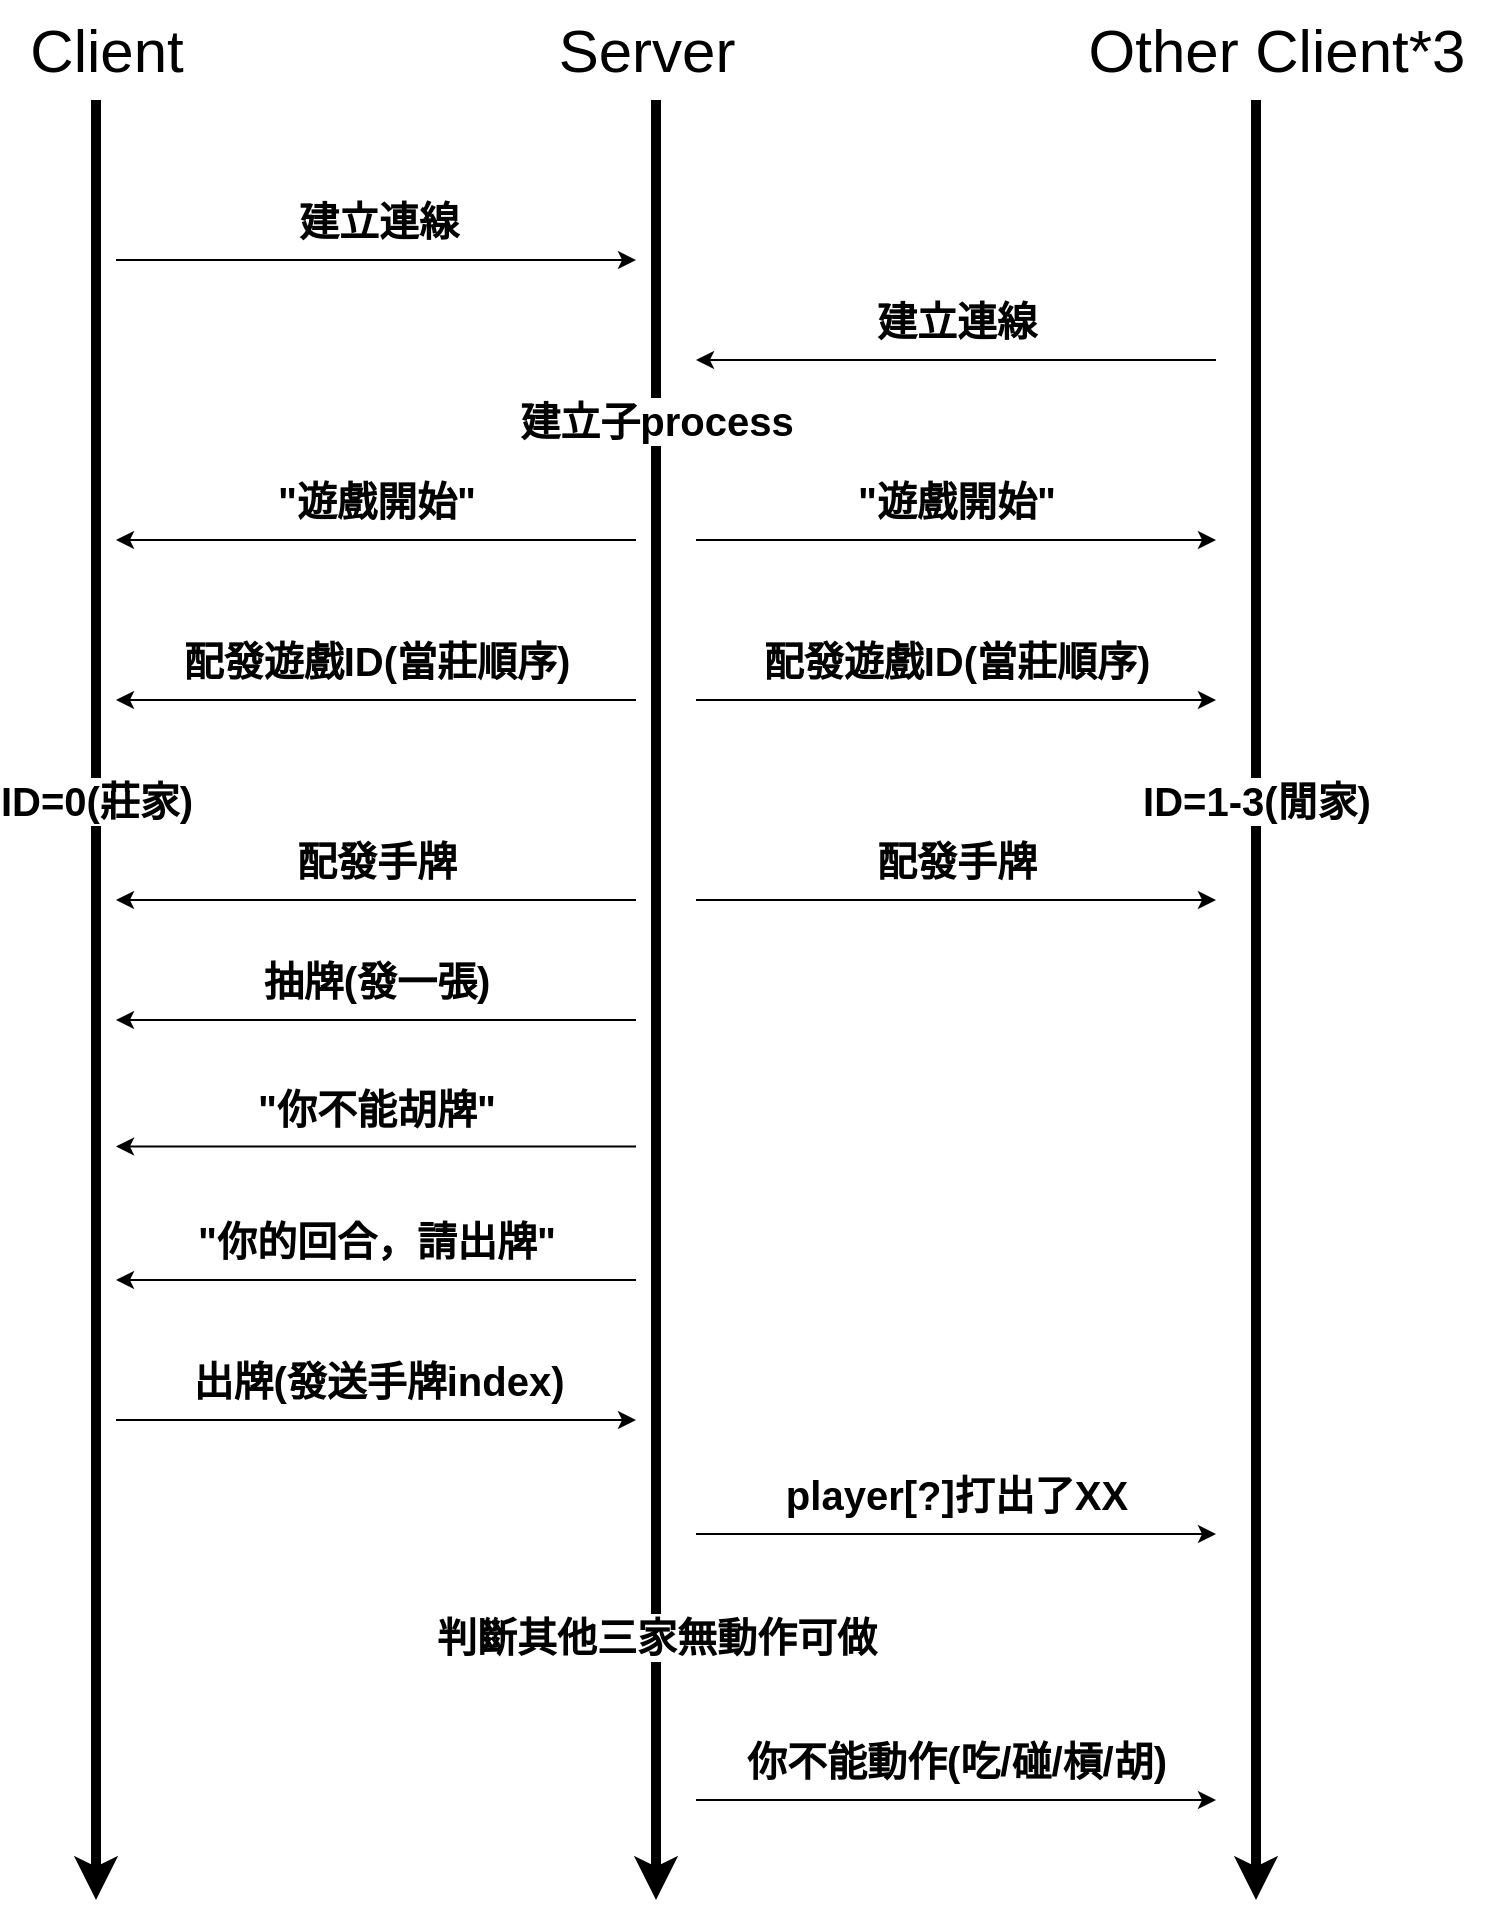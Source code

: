 <mxfile version="25.0.3" pages="5">
  <diagram name="開局&amp;普通情況(無reaction)" id="YbPd2L0CajRk2TzzRoyI">
    <mxGraphModel dx="1050" dy="572" grid="0" gridSize="10" guides="1" tooltips="1" connect="1" arrows="1" fold="1" page="0" pageScale="1" pageWidth="827" pageHeight="1169" math="0" shadow="0">
      <root>
        <mxCell id="0" />
        <mxCell id="1" parent="0" />
        <mxCell id="8YdcWBscpy5aoYp5HiGo-1" value="" style="endArrow=classic;html=1;rounded=0;strokeWidth=5;" edge="1" parent="1">
          <mxGeometry width="50" height="50" relative="1" as="geometry">
            <mxPoint x="400" y="60" as="sourcePoint" />
            <mxPoint x="400" y="960" as="targetPoint" />
          </mxGeometry>
        </mxCell>
        <mxCell id="8YdcWBscpy5aoYp5HiGo-2" value="Server" style="text;html=1;align=center;verticalAlign=middle;resizable=0;points=[];autosize=1;strokeColor=none;fillColor=none;fontSize=30;" vertex="1" parent="1">
          <mxGeometry x="340" y="10" width="110" height="50" as="geometry" />
        </mxCell>
        <mxCell id="8YdcWBscpy5aoYp5HiGo-3" value="" style="endArrow=classic;html=1;rounded=0;strokeWidth=5;" edge="1" parent="1">
          <mxGeometry width="50" height="50" relative="1" as="geometry">
            <mxPoint x="700" y="60" as="sourcePoint" />
            <mxPoint x="700" y="960" as="targetPoint" />
          </mxGeometry>
        </mxCell>
        <mxCell id="8YdcWBscpy5aoYp5HiGo-4" value="" style="endArrow=classic;html=1;rounded=0;strokeWidth=5;" edge="1" parent="1">
          <mxGeometry width="50" height="50" relative="1" as="geometry">
            <mxPoint x="120" y="60" as="sourcePoint" />
            <mxPoint x="120" y="960" as="targetPoint" />
          </mxGeometry>
        </mxCell>
        <mxCell id="8YdcWBscpy5aoYp5HiGo-5" value="Client" style="text;html=1;align=center;verticalAlign=middle;resizable=0;points=[];autosize=1;strokeColor=none;fillColor=none;fontSize=30;" vertex="1" parent="1">
          <mxGeometry x="75" y="10" width="100" height="50" as="geometry" />
        </mxCell>
        <mxCell id="8YdcWBscpy5aoYp5HiGo-6" value="Other Client*3" style="text;html=1;align=center;verticalAlign=middle;resizable=0;points=[];autosize=1;strokeColor=none;fillColor=none;fontSize=30;" vertex="1" parent="1">
          <mxGeometry x="605" y="10" width="210" height="50" as="geometry" />
        </mxCell>
        <mxCell id="8YdcWBscpy5aoYp5HiGo-9" value="" style="endArrow=classic;html=1;rounded=0;" edge="1" parent="1">
          <mxGeometry width="50" height="50" relative="1" as="geometry">
            <mxPoint x="130" y="140" as="sourcePoint" />
            <mxPoint x="390" y="140" as="targetPoint" />
          </mxGeometry>
        </mxCell>
        <mxCell id="8YdcWBscpy5aoYp5HiGo-10" value="建立連線" style="edgeLabel;html=1;align=center;verticalAlign=middle;resizable=0;points=[];fontSize=20;fontStyle=1" vertex="1" connectable="0" parent="8YdcWBscpy5aoYp5HiGo-9">
          <mxGeometry x="0.35" y="4" relative="1" as="geometry">
            <mxPoint x="-45" y="-16" as="offset" />
          </mxGeometry>
        </mxCell>
        <mxCell id="8YdcWBscpy5aoYp5HiGo-11" value="" style="endArrow=classic;html=1;rounded=0;" edge="1" parent="1">
          <mxGeometry width="50" height="50" relative="1" as="geometry">
            <mxPoint x="680" y="190" as="sourcePoint" />
            <mxPoint x="420" y="190" as="targetPoint" />
          </mxGeometry>
        </mxCell>
        <mxCell id="8YdcWBscpy5aoYp5HiGo-12" value="建立連線" style="edgeLabel;html=1;align=center;verticalAlign=middle;resizable=0;points=[];fontSize=20;fontStyle=1" vertex="1" connectable="0" parent="1">
          <mxGeometry x="550" y="170.0" as="geometry" />
        </mxCell>
        <mxCell id="8YdcWBscpy5aoYp5HiGo-13" value="" style="endArrow=classic;html=1;rounded=0;" edge="1" parent="1">
          <mxGeometry width="50" height="50" relative="1" as="geometry">
            <mxPoint x="420" y="360" as="sourcePoint" />
            <mxPoint x="680" y="360" as="targetPoint" />
          </mxGeometry>
        </mxCell>
        <mxCell id="8YdcWBscpy5aoYp5HiGo-14" value="配發遊戲ID(當莊順序)" style="edgeLabel;html=1;align=center;verticalAlign=middle;resizable=0;points=[];fontSize=20;fontStyle=1" vertex="1" connectable="0" parent="1">
          <mxGeometry x="550" y="340.0" as="geometry" />
        </mxCell>
        <mxCell id="8YdcWBscpy5aoYp5HiGo-15" value="" style="endArrow=none;html=1;rounded=0;startArrow=classic;startFill=1;endFill=0;" edge="1" parent="1">
          <mxGeometry width="50" height="50" relative="1" as="geometry">
            <mxPoint x="130" y="360" as="sourcePoint" />
            <mxPoint x="390" y="360" as="targetPoint" />
          </mxGeometry>
        </mxCell>
        <mxCell id="8YdcWBscpy5aoYp5HiGo-16" value="配發遊戲ID(當莊順序)" style="edgeLabel;html=1;align=center;verticalAlign=middle;resizable=0;points=[];fontSize=20;fontStyle=1" vertex="1" connectable="0" parent="1">
          <mxGeometry x="260" y="340.0" as="geometry" />
        </mxCell>
        <mxCell id="8YdcWBscpy5aoYp5HiGo-17" value="" style="endArrow=classic;html=1;rounded=0;" edge="1" parent="1">
          <mxGeometry width="50" height="50" relative="1" as="geometry">
            <mxPoint x="420" y="280" as="sourcePoint" />
            <mxPoint x="680" y="280" as="targetPoint" />
          </mxGeometry>
        </mxCell>
        <mxCell id="8YdcWBscpy5aoYp5HiGo-18" value="&quot;遊戲開始&quot;" style="edgeLabel;html=1;align=center;verticalAlign=middle;resizable=0;points=[];fontSize=20;fontStyle=1" vertex="1" connectable="0" parent="1">
          <mxGeometry x="550" y="260.0" as="geometry" />
        </mxCell>
        <mxCell id="8YdcWBscpy5aoYp5HiGo-19" value="" style="endArrow=none;html=1;rounded=0;startArrow=classic;startFill=1;endFill=0;" edge="1" parent="1">
          <mxGeometry width="50" height="50" relative="1" as="geometry">
            <mxPoint x="130" y="280" as="sourcePoint" />
            <mxPoint x="390" y="280" as="targetPoint" />
          </mxGeometry>
        </mxCell>
        <mxCell id="8YdcWBscpy5aoYp5HiGo-20" value="&quot;遊戲開始&quot;" style="edgeLabel;html=1;align=center;verticalAlign=middle;resizable=0;points=[];fontSize=20;fontStyle=1" vertex="1" connectable="0" parent="1">
          <mxGeometry x="260" y="260.0" as="geometry" />
        </mxCell>
        <mxCell id="8YdcWBscpy5aoYp5HiGo-21" value="" style="endArrow=classic;html=1;rounded=0;" edge="1" parent="1">
          <mxGeometry width="50" height="50" relative="1" as="geometry">
            <mxPoint x="420" y="460" as="sourcePoint" />
            <mxPoint x="680" y="460" as="targetPoint" />
          </mxGeometry>
        </mxCell>
        <mxCell id="8YdcWBscpy5aoYp5HiGo-22" value="配發手牌" style="edgeLabel;html=1;align=center;verticalAlign=middle;resizable=0;points=[];fontSize=20;fontStyle=1" vertex="1" connectable="0" parent="1">
          <mxGeometry x="550" y="440.0" as="geometry" />
        </mxCell>
        <mxCell id="8YdcWBscpy5aoYp5HiGo-23" value="" style="endArrow=none;html=1;rounded=0;endFill=0;startArrow=classic;startFill=1;" edge="1" parent="1">
          <mxGeometry width="50" height="50" relative="1" as="geometry">
            <mxPoint x="130" y="460" as="sourcePoint" />
            <mxPoint x="390" y="460" as="targetPoint" />
          </mxGeometry>
        </mxCell>
        <mxCell id="8YdcWBscpy5aoYp5HiGo-24" value="配發手牌" style="edgeLabel;html=1;align=center;verticalAlign=middle;resizable=0;points=[];fontSize=20;fontStyle=1" vertex="1" connectable="0" parent="1">
          <mxGeometry x="260" y="440.0" as="geometry" />
        </mxCell>
        <mxCell id="8YdcWBscpy5aoYp5HiGo-25" value="建立子process" style="edgeLabel;html=1;align=center;verticalAlign=middle;resizable=0;points=[];fontSize=20;fontStyle=1" vertex="1" connectable="0" parent="1">
          <mxGeometry x="400" y="220.0" as="geometry" />
        </mxCell>
        <mxCell id="8YdcWBscpy5aoYp5HiGo-26" value="ID=0(莊家)" style="edgeLabel;html=1;align=center;verticalAlign=middle;resizable=0;points=[];fontSize=20;fontStyle=1" vertex="1" connectable="0" parent="1">
          <mxGeometry x="120" y="410.0" as="geometry" />
        </mxCell>
        <mxCell id="8YdcWBscpy5aoYp5HiGo-27" value="ID=1-3(閒家)" style="edgeLabel;html=1;align=center;verticalAlign=middle;resizable=0;points=[];fontSize=20;fontStyle=1" vertex="1" connectable="0" parent="1">
          <mxGeometry x="700" y="410.0" as="geometry" />
        </mxCell>
        <mxCell id="8YdcWBscpy5aoYp5HiGo-28" value="" style="endArrow=none;html=1;rounded=0;endFill=0;startArrow=classic;startFill=1;" edge="1" parent="1">
          <mxGeometry width="50" height="50" relative="1" as="geometry">
            <mxPoint x="130" y="650" as="sourcePoint" />
            <mxPoint x="390" y="650" as="targetPoint" />
          </mxGeometry>
        </mxCell>
        <mxCell id="8YdcWBscpy5aoYp5HiGo-29" value="&quot;你的回合，請出牌&quot;" style="edgeLabel;html=1;align=center;verticalAlign=middle;resizable=0;points=[];fontSize=20;fontStyle=1" vertex="1" connectable="0" parent="1">
          <mxGeometry x="260" y="630.0" as="geometry" />
        </mxCell>
        <mxCell id="8YdcWBscpy5aoYp5HiGo-30" value="" style="endArrow=none;html=1;rounded=0;endFill=0;startArrow=classic;startFill=1;" edge="1" parent="1">
          <mxGeometry width="50" height="50" relative="1" as="geometry">
            <mxPoint x="130" y="520" as="sourcePoint" />
            <mxPoint x="390" y="520" as="targetPoint" />
          </mxGeometry>
        </mxCell>
        <mxCell id="8YdcWBscpy5aoYp5HiGo-31" value="抽牌(發一張)" style="edgeLabel;html=1;align=center;verticalAlign=middle;resizable=0;points=[];fontSize=20;fontStyle=1" vertex="1" connectable="0" parent="1">
          <mxGeometry x="260" y="500.0" as="geometry" />
        </mxCell>
        <mxCell id="8YdcWBscpy5aoYp5HiGo-32" value="" style="endArrow=none;html=1;rounded=0;endFill=0;startArrow=classic;startFill=1;" edge="1" parent="1">
          <mxGeometry width="50" height="50" relative="1" as="geometry">
            <mxPoint x="130" y="583.25" as="sourcePoint" />
            <mxPoint x="390" y="583.25" as="targetPoint" />
          </mxGeometry>
        </mxCell>
        <mxCell id="8YdcWBscpy5aoYp5HiGo-33" value="&quot;你不能胡牌&quot;" style="edgeLabel;html=1;align=center;verticalAlign=middle;resizable=0;points=[];fontSize=20;fontStyle=1" vertex="1" connectable="0" parent="1">
          <mxGeometry x="260" y="563.25" as="geometry" />
        </mxCell>
        <mxCell id="8YdcWBscpy5aoYp5HiGo-34" value="" style="endArrow=classic;html=1;rounded=0;" edge="1" parent="1">
          <mxGeometry width="50" height="50" relative="1" as="geometry">
            <mxPoint x="130" y="720" as="sourcePoint" />
            <mxPoint x="390" y="720" as="targetPoint" />
          </mxGeometry>
        </mxCell>
        <mxCell id="8YdcWBscpy5aoYp5HiGo-35" value="出牌(發送手牌index)" style="edgeLabel;html=1;align=center;verticalAlign=middle;resizable=0;points=[];fontSize=20;fontStyle=1" vertex="1" connectable="0" parent="8YdcWBscpy5aoYp5HiGo-34">
          <mxGeometry x="0.35" y="4" relative="1" as="geometry">
            <mxPoint x="-45" y="-16" as="offset" />
          </mxGeometry>
        </mxCell>
        <mxCell id="8YdcWBscpy5aoYp5HiGo-36" value="" style="endArrow=classic;html=1;rounded=0;" edge="1" parent="1">
          <mxGeometry width="50" height="50" relative="1" as="geometry">
            <mxPoint x="420" y="777" as="sourcePoint" />
            <mxPoint x="680" y="777" as="targetPoint" />
          </mxGeometry>
        </mxCell>
        <mxCell id="8YdcWBscpy5aoYp5HiGo-37" value="player[?]打出了XX" style="edgeLabel;html=1;align=center;verticalAlign=middle;resizable=0;points=[];fontSize=20;fontStyle=1" vertex="1" connectable="0" parent="1">
          <mxGeometry x="550" y="757.0" as="geometry" />
        </mxCell>
        <mxCell id="8YdcWBscpy5aoYp5HiGo-38" value="" style="endArrow=classic;html=1;rounded=0;" edge="1" parent="1">
          <mxGeometry width="50" height="50" relative="1" as="geometry">
            <mxPoint x="420" y="910" as="sourcePoint" />
            <mxPoint x="680" y="910" as="targetPoint" />
          </mxGeometry>
        </mxCell>
        <mxCell id="8YdcWBscpy5aoYp5HiGo-39" value="你不能動作(吃/碰/槓/胡)" style="edgeLabel;html=1;align=center;verticalAlign=middle;resizable=0;points=[];fontSize=20;fontStyle=1" vertex="1" connectable="0" parent="1">
          <mxGeometry x="550" y="890.0" as="geometry" />
        </mxCell>
        <mxCell id="TmPMS23zNaojusD4gP_S-1" value="判斷其他三家無動作可做" style="edgeLabel;html=1;align=center;verticalAlign=middle;resizable=0;points=[];fontSize=20;fontStyle=1" vertex="1" connectable="0" parent="1">
          <mxGeometry x="400" y="828.0" as="geometry" />
        </mxCell>
      </root>
    </mxGraphModel>
  </diagram>
  <diagram name="有reaction" id="BJgopOMNo6IzI-MAL6KA">
    <mxGraphModel dx="1050" dy="572" grid="1" gridSize="10" guides="1" tooltips="1" connect="1" arrows="1" fold="1" page="1" pageScale="1" pageWidth="827" pageHeight="1169" math="0" shadow="0">
      <root>
        <mxCell id="0" />
        <mxCell id="1" parent="0" />
        <mxCell id="WJ8wZEKye1fUXEv1uOwN-1" value="" style="endArrow=classic;html=1;rounded=0;strokeWidth=5;" parent="1" edge="1">
          <mxGeometry width="50" height="50" relative="1" as="geometry">
            <mxPoint x="400" y="60" as="sourcePoint" />
            <mxPoint x="400" y="960" as="targetPoint" />
          </mxGeometry>
        </mxCell>
        <mxCell id="WJ8wZEKye1fUXEv1uOwN-2" value="Server" style="text;html=1;align=center;verticalAlign=middle;resizable=0;points=[];autosize=1;strokeColor=none;fillColor=none;fontSize=30;" parent="1" vertex="1">
          <mxGeometry x="340" y="10" width="110" height="50" as="geometry" />
        </mxCell>
        <mxCell id="WJ8wZEKye1fUXEv1uOwN-3" value="" style="endArrow=classic;html=1;rounded=0;strokeWidth=5;" parent="1" edge="1">
          <mxGeometry width="50" height="50" relative="1" as="geometry">
            <mxPoint x="700" y="60" as="sourcePoint" />
            <mxPoint x="700" y="960" as="targetPoint" />
          </mxGeometry>
        </mxCell>
        <mxCell id="WJ8wZEKye1fUXEv1uOwN-4" value="" style="endArrow=classic;html=1;rounded=0;strokeWidth=5;" parent="1" edge="1">
          <mxGeometry width="50" height="50" relative="1" as="geometry">
            <mxPoint x="120" y="60" as="sourcePoint" />
            <mxPoint x="120" y="960" as="targetPoint" />
          </mxGeometry>
        </mxCell>
        <mxCell id="WJ8wZEKye1fUXEv1uOwN-5" value="Client" style="text;html=1;align=center;verticalAlign=middle;resizable=0;points=[];autosize=1;strokeColor=none;fillColor=none;fontSize=30;" parent="1" vertex="1">
          <mxGeometry x="75" y="10" width="100" height="50" as="geometry" />
        </mxCell>
        <mxCell id="WJ8wZEKye1fUXEv1uOwN-6" value="Other Client*3" style="text;html=1;align=center;verticalAlign=middle;resizable=0;points=[];autosize=1;strokeColor=none;fillColor=none;fontSize=30;" parent="1" vertex="1">
          <mxGeometry x="605" y="10" width="210" height="50" as="geometry" />
        </mxCell>
        <mxCell id="WJ8wZEKye1fUXEv1uOwN-7" value="" style="endArrow=classic;html=1;rounded=0;" parent="1" edge="1">
          <mxGeometry width="50" height="50" relative="1" as="geometry">
            <mxPoint x="390" y="70" as="sourcePoint" />
            <mxPoint x="130" y="70" as="targetPoint" />
          </mxGeometry>
        </mxCell>
        <mxCell id="WJ8wZEKye1fUXEv1uOwN-8" value="" style="endArrow=classic;html=1;rounded=0;" parent="1" edge="1">
          <mxGeometry width="50" height="50" relative="1" as="geometry">
            <mxPoint x="130" y="80" as="sourcePoint" />
            <mxPoint x="390" y="80" as="targetPoint" />
          </mxGeometry>
        </mxCell>
        <mxCell id="WJ8wZEKye1fUXEv1uOwN-9" value="" style="endArrow=classic;html=1;rounded=0;" parent="1" edge="1">
          <mxGeometry width="50" height="50" relative="1" as="geometry">
            <mxPoint x="680" y="70" as="sourcePoint" />
            <mxPoint x="420" y="70" as="targetPoint" />
          </mxGeometry>
        </mxCell>
        <mxCell id="WJ8wZEKye1fUXEv1uOwN-10" value="" style="endArrow=classic;html=1;rounded=0;" parent="1" edge="1">
          <mxGeometry width="50" height="50" relative="1" as="geometry">
            <mxPoint x="420" y="80" as="sourcePoint" />
            <mxPoint x="680" y="80" as="targetPoint" />
          </mxGeometry>
        </mxCell>
        <mxCell id="WJ8wZEKye1fUXEv1uOwN-12" value="下家打出2條" style="edgeLabel;html=1;align=center;verticalAlign=middle;resizable=0;points=[];fontSize=20;fontStyle=1" parent="1" vertex="1" connectable="0">
          <mxGeometry x="560" y="510.0" as="geometry">
            <mxPoint x="-12" y="-9" as="offset" />
          </mxGeometry>
        </mxCell>
        <mxCell id="WJ8wZEKye1fUXEv1uOwN-13" value="&lt;div&gt;手牌有2233條&lt;/div&gt;" style="edgeLabel;html=1;align=center;verticalAlign=middle;resizable=0;points=[];fontSize=20;fontStyle=1" parent="1" vertex="1" connectable="0">
          <mxGeometry x="120" y="130.0" as="geometry" />
        </mxCell>
        <mxCell id="jqV_gfq_8A0O5mEjGI1a-1" value="" style="endArrow=classic;html=1;rounded=0;" parent="1" edge="1">
          <mxGeometry width="50" height="50" relative="1" as="geometry">
            <mxPoint x="680" y="520" as="sourcePoint" />
            <mxPoint x="420" y="520" as="targetPoint" />
          </mxGeometry>
        </mxCell>
        <mxCell id="jqV_gfq_8A0O5mEjGI1a-5" value="判斷client可以碰" style="edgeLabel;html=1;align=center;verticalAlign=middle;resizable=0;points=[];fontSize=20;fontStyle=1" parent="1" vertex="1" connectable="0">
          <mxGeometry x="395" y="570.0" as="geometry" />
        </mxCell>
        <mxCell id="jqV_gfq_8A0O5mEjGI1a-6" value="是否&quot;碰&quot;2條" style="edgeLabel;html=1;align=center;verticalAlign=middle;resizable=0;points=[];fontSize=20;fontStyle=1" parent="1" vertex="1" connectable="0">
          <mxGeometry x="270" y="620.0" as="geometry">
            <mxPoint x="-12" y="-9" as="offset" />
          </mxGeometry>
        </mxCell>
        <mxCell id="jqV_gfq_8A0O5mEjGI1a-7" value="" style="endArrow=classic;html=1;rounded=0;" parent="1" edge="1">
          <mxGeometry width="50" height="50" relative="1" as="geometry">
            <mxPoint x="390" y="630" as="sourcePoint" />
            <mxPoint x="130" y="630" as="targetPoint" />
          </mxGeometry>
        </mxCell>
        <mxCell id="jqV_gfq_8A0O5mEjGI1a-8" value="是" style="edgeLabel;html=1;align=center;verticalAlign=middle;resizable=0;points=[];fontSize=20;fontStyle=1" parent="1" vertex="1" connectable="0">
          <mxGeometry x="270" y="670.0" as="geometry">
            <mxPoint x="-12" y="-9" as="offset" />
          </mxGeometry>
        </mxCell>
        <mxCell id="jqV_gfq_8A0O5mEjGI1a-9" value="" style="endArrow=none;html=1;rounded=0;startArrow=classic;startFill=1;endFill=0;" parent="1" edge="1">
          <mxGeometry width="50" height="50" relative="1" as="geometry">
            <mxPoint x="390" y="680" as="sourcePoint" />
            <mxPoint x="130" y="680" as="targetPoint" />
          </mxGeometry>
        </mxCell>
        <mxCell id="jqV_gfq_8A0O5mEjGI1a-19" value="上家打出1鳥(條)" style="edgeLabel;html=1;align=center;verticalAlign=middle;resizable=0;points=[];fontSize=20;fontStyle=1" parent="1" vertex="1" connectable="0">
          <mxGeometry x="560" y="190.0" as="geometry">
            <mxPoint x="-12" y="-9" as="offset" />
          </mxGeometry>
        </mxCell>
        <mxCell id="jqV_gfq_8A0O5mEjGI1a-20" value="" style="endArrow=classic;html=1;rounded=0;" parent="1" edge="1">
          <mxGeometry width="50" height="50" relative="1" as="geometry">
            <mxPoint x="680" y="200" as="sourcePoint" />
            <mxPoint x="420" y="200" as="targetPoint" />
          </mxGeometry>
        </mxCell>
        <mxCell id="jqV_gfq_8A0O5mEjGI1a-21" value="判斷client可以吃" style="edgeLabel;html=1;align=center;verticalAlign=middle;resizable=0;points=[];fontSize=20;fontStyle=1" parent="1" vertex="1" connectable="0">
          <mxGeometry x="395" y="250.0" as="geometry" />
        </mxCell>
        <mxCell id="jqV_gfq_8A0O5mEjGI1a-22" value="是否&quot;吃&quot;1條" style="edgeLabel;html=1;align=center;verticalAlign=middle;resizable=0;points=[];fontSize=20;fontStyle=1" parent="1" vertex="1" connectable="0">
          <mxGeometry x="270" y="300.0" as="geometry">
            <mxPoint x="-12" y="-9" as="offset" />
          </mxGeometry>
        </mxCell>
        <mxCell id="jqV_gfq_8A0O5mEjGI1a-23" value="" style="endArrow=classic;html=1;rounded=0;" parent="1" edge="1">
          <mxGeometry width="50" height="50" relative="1" as="geometry">
            <mxPoint x="390" y="310" as="sourcePoint" />
            <mxPoint x="130" y="310" as="targetPoint" />
          </mxGeometry>
        </mxCell>
        <mxCell id="jqV_gfq_8A0O5mEjGI1a-24" value="否" style="edgeLabel;html=1;align=center;verticalAlign=middle;resizable=0;points=[];fontSize=20;fontStyle=1" parent="1" vertex="1" connectable="0">
          <mxGeometry x="270" y="350.0" as="geometry">
            <mxPoint x="-12" y="-9" as="offset" />
          </mxGeometry>
        </mxCell>
        <mxCell id="jqV_gfq_8A0O5mEjGI1a-25" value="" style="endArrow=none;html=1;rounded=0;startArrow=classic;startFill=1;endFill=0;" parent="1" edge="1">
          <mxGeometry width="50" height="50" relative="1" as="geometry">
            <mxPoint x="390" y="360" as="sourcePoint" />
            <mxPoint x="130" y="360" as="targetPoint" />
          </mxGeometry>
        </mxCell>
        <mxCell id="jqV_gfq_8A0O5mEjGI1a-34" value="摸牌&amp;amp;丟牌(上一頁)" style="edgeLabel;html=1;align=center;verticalAlign=middle;resizable=0;points=[];fontSize=20;fontStyle=1;labelBackgroundColor=#B3B3B3;" parent="1" vertex="1" connectable="0">
          <mxGeometry x="270" y="430.0" as="geometry">
            <mxPoint x="-12" y="-9" as="offset" />
          </mxGeometry>
        </mxCell>
        <mxCell id="jqV_gfq_8A0O5mEjGI1a-35" value="" style="endArrow=none;html=1;rounded=0;startArrow=classic;startFill=1;endFill=0;labelBackgroundColor=#B3B3B3;" parent="1" edge="1">
          <mxGeometry width="50" height="50" relative="1" as="geometry">
            <mxPoint x="390" y="440" as="sourcePoint" />
            <mxPoint x="130" y="440" as="targetPoint" />
          </mxGeometry>
        </mxCell>
        <mxCell id="jqV_gfq_8A0O5mEjGI1a-36" value="摸牌&amp;amp;丟牌(上一頁)" style="edgeLabel;html=1;align=center;verticalAlign=middle;resizable=0;points=[];fontSize=20;fontStyle=1;labelBackgroundColor=#B3B3B3;" parent="1" vertex="1" connectable="0">
          <mxGeometry x="560" y="430.0" as="geometry">
            <mxPoint x="-12" y="-9" as="offset" />
          </mxGeometry>
        </mxCell>
        <mxCell id="jqV_gfq_8A0O5mEjGI1a-37" value="" style="endArrow=none;html=1;rounded=0;startArrow=classic;startFill=1;endFill=0;labelBackgroundColor=#B3B3B3;" parent="1" edge="1">
          <mxGeometry width="50" height="50" relative="1" as="geometry">
            <mxPoint x="680" y="440" as="sourcePoint" />
            <mxPoint x="420" y="440" as="targetPoint" />
          </mxGeometry>
        </mxCell>
        <mxCell id="O8zXFdIM3ttjVR9J7VVB-1" value="處理手牌" style="edgeLabel;html=1;align=center;verticalAlign=middle;resizable=0;points=[];fontSize=20;fontStyle=1" vertex="1" connectable="0" parent="1">
          <mxGeometry x="120" y="730.0" as="geometry" />
        </mxCell>
        <mxCell id="O8zXFdIM3ttjVR9J7VVB-2" value="處理該player的手牌" style="edgeLabel;html=1;align=center;verticalAlign=middle;resizable=0;points=[];fontSize=20;fontStyle=1" vertex="1" connectable="0" parent="1">
          <mxGeometry x="400" y="730.0" as="geometry" />
        </mxCell>
        <mxCell id="O8zXFdIM3ttjVR9J7VVB-5" value="丟牌" style="edgeLabel;html=1;align=center;verticalAlign=middle;resizable=0;points=[];fontSize=20;fontStyle=1" vertex="1" connectable="0" parent="1">
          <mxGeometry x="270" y="840.0" as="geometry">
            <mxPoint x="-12" y="-9" as="offset" />
          </mxGeometry>
        </mxCell>
        <mxCell id="O8zXFdIM3ttjVR9J7VVB-6" value="" style="endArrow=none;html=1;rounded=0;startArrow=classic;startFill=1;endFill=0;" edge="1" parent="1">
          <mxGeometry width="50" height="50" relative="1" as="geometry">
            <mxPoint x="390" y="850" as="sourcePoint" />
            <mxPoint x="130" y="850" as="targetPoint" />
          </mxGeometry>
        </mxCell>
        <mxCell id="O8zXFdIM3ttjVR9J7VVB-17" value="廣播&quot;player ? 碰牌&quot;" style="edgeLabel;html=1;align=center;verticalAlign=middle;resizable=0;points=[];fontSize=20;fontStyle=1" vertex="1" connectable="0" parent="1">
          <mxGeometry x="560" y="790.0" as="geometry">
            <mxPoint x="-12" y="-9" as="offset" />
          </mxGeometry>
        </mxCell>
        <mxCell id="O8zXFdIM3ttjVR9J7VVB-18" value="" style="endArrow=none;html=1;rounded=0;startArrow=classic;startFill=1;endFill=0;" edge="1" parent="1">
          <mxGeometry width="50" height="50" relative="1" as="geometry">
            <mxPoint x="680" y="800" as="sourcePoint" />
            <mxPoint x="420" y="800" as="targetPoint" />
          </mxGeometry>
        </mxCell>
      </root>
    </mxGraphModel>
  </diagram>
  <diagram id="VgsN45QqWpviZ1_vRC2d" name="server端判斷">
    <mxGraphModel dx="1050" dy="572" grid="0" gridSize="10" guides="1" tooltips="1" connect="1" arrows="1" fold="1" page="0" pageScale="1" pageWidth="827" pageHeight="1169" math="0" shadow="0">
      <root>
        <mxCell id="0" />
        <mxCell id="1" parent="0" />
        <mxCell id="UWxGknftk_NWuGJqpZGx-1" value="" style="endArrow=classic;html=1;rounded=0;strokeWidth=5;" edge="1" parent="1">
          <mxGeometry width="50" height="50" relative="1" as="geometry">
            <mxPoint x="400" y="60" as="sourcePoint" />
            <mxPoint x="400" y="553" as="targetPoint" />
          </mxGeometry>
        </mxCell>
        <mxCell id="qrUUug0ypAHafUKs1fI9-7" value="&lt;span style=&quot;font-size: 20px;&quot;&gt;判斷P1能胡? 不行&lt;/span&gt;&lt;div&gt;&lt;span style=&quot;font-size: 20px;&quot;&gt;判斷P2能胡? 不行&lt;/span&gt;&lt;span style=&quot;font-size: 20px;&quot;&gt;&lt;/span&gt;&lt;/div&gt;&lt;div&gt;&lt;span style=&quot;font-size: 20px;&quot;&gt;判斷P3能胡? 可以!&lt;/span&gt;&lt;/div&gt;" style="edgeLabel;html=1;align=center;verticalAlign=middle;resizable=0;points=[];fontSize=12;" vertex="1" connectable="0" parent="UWxGknftk_NWuGJqpZGx-1">
          <mxGeometry x="-0.791" y="-2" relative="1" as="geometry">
            <mxPoint x="-1" y="65" as="offset" />
          </mxGeometry>
        </mxCell>
        <mxCell id="qrUUug0ypAHafUKs1fI9-1" value="Server" style="text;html=1;align=center;verticalAlign=middle;resizable=0;points=[];autosize=1;strokeColor=none;fillColor=none;fontSize=30;" vertex="1" parent="1">
          <mxGeometry x="340" y="10" width="110" height="50" as="geometry" />
        </mxCell>
        <mxCell id="qrUUug0ypAHafUKs1fI9-3" value="&lt;font style=&quot;font-size: 20px;&quot;&gt;player 0 打出 9筒&lt;/font&gt;" style="text;html=1;align=center;verticalAlign=middle;resizable=0;points=[];autosize=1;strokeColor=none;fillColor=none;fontSize=30;" vertex="1" parent="1">
          <mxGeometry x="97" y="79" width="171" height="48" as="geometry" />
        </mxCell>
        <mxCell id="qrUUug0ypAHafUKs1fI9-4" value="" style="endArrow=classic;html=1;rounded=0;fontSize=12;startSize=8;endSize=8;curved=1;exitX=1.003;exitY=0.517;exitDx=0;exitDy=0;exitPerimeter=0;" edge="1" parent="1" source="qrUUug0ypAHafUKs1fI9-3">
          <mxGeometry width="50" height="50" relative="1" as="geometry">
            <mxPoint x="481" y="183" as="sourcePoint" />
            <mxPoint x="401" y="104" as="targetPoint" />
          </mxGeometry>
        </mxCell>
        <mxCell id="qrUUug0ypAHafUKs1fI9-8" value="&lt;span style=&quot;font-size: 20px;&quot;&gt;判斷P1能碰? 不行&lt;/span&gt;&lt;div&gt;&lt;span style=&quot;font-size: 20px;&quot;&gt;判斷P2能碰? 可以!&lt;/span&gt;&lt;/div&gt;" style="edgeLabel;html=1;align=center;verticalAlign=middle;resizable=0;points=[];fontSize=12;" vertex="1" connectable="0" parent="1">
          <mxGeometry x="397" y="335" as="geometry" />
        </mxCell>
        <mxCell id="qrUUug0ypAHafUKs1fI9-10" value="&lt;span style=&quot;font-size: 20px;&quot;&gt;判斷P1能吃? (跳過)&lt;/span&gt;" style="edgeLabel;html=1;align=center;verticalAlign=middle;resizable=0;points=[];fontSize=12;" vertex="1" connectable="0" parent="1">
          <mxGeometry x="400" y="481" as="geometry" />
        </mxCell>
        <mxCell id="qrUUug0ypAHafUKs1fI9-11" value="&lt;span style=&quot;font-size: 20px;&quot;&gt;判斷P3能碰? (跳過)&lt;/span&gt;" style="edgeLabel;html=1;align=center;verticalAlign=middle;resizable=0;points=[];fontSize=12;" vertex="1" connectable="0" parent="1">
          <mxGeometry x="400" y="438" as="geometry" />
        </mxCell>
        <mxCell id="qrUUug0ypAHafUKs1fI9-12" value="&lt;font style=&quot;font-size: 20px;&quot;&gt;對P2送出&quot;你可以碰&quot;&lt;/font&gt;" style="text;html=1;align=center;verticalAlign=middle;resizable=0;points=[];autosize=1;strokeColor=none;fillColor=none;fontSize=30;" vertex="1" parent="1">
          <mxGeometry x="597" y="321" width="197" height="48" as="geometry" />
        </mxCell>
        <mxCell id="nHflXnSsGdCRnZwhwdQT-1" value="" style="endArrow=none;html=1;rounded=0;startArrow=classic;startFill=1;endFill=0;labelBackgroundColor=#B3B3B3;" edge="1" parent="1">
          <mxGeometry width="50" height="50" relative="1" as="geometry">
            <mxPoint x="594" y="346.5" as="sourcePoint" />
            <mxPoint x="496" y="346.5" as="targetPoint" />
          </mxGeometry>
        </mxCell>
        <mxCell id="nHflXnSsGdCRnZwhwdQT-2" value="&lt;font style=&quot;font-size: 20px;&quot;&gt;P2回傳&quot;好&quot;(後面跳過)&lt;/font&gt;" style="text;html=1;align=center;verticalAlign=middle;resizable=0;points=[];autosize=1;strokeColor=none;fillColor=none;fontSize=30;" vertex="1" parent="1">
          <mxGeometry x="642" y="366" width="210" height="48" as="geometry" />
        </mxCell>
        <mxCell id="pE2b_AFgNXr4uQKhpXXZ-1" value="" style="endArrow=classic;html=1;rounded=0;" edge="1" parent="1">
          <mxGeometry width="50" height="50" relative="1" as="geometry">
            <mxPoint x="646" y="395" as="sourcePoint" />
            <mxPoint x="413" y="395" as="targetPoint" />
          </mxGeometry>
        </mxCell>
        <mxCell id="pE2b_AFgNXr4uQKhpXXZ-4" value="&lt;font style=&quot;font-size: 20px;&quot;&gt;對P3送出&quot;你可以胡牌&quot;&lt;/font&gt;" style="text;html=1;align=center;verticalAlign=middle;resizable=0;points=[];autosize=1;strokeColor=none;fillColor=none;fontSize=30;" vertex="1" parent="1">
          <mxGeometry x="600" y="177" width="217" height="48" as="geometry" />
        </mxCell>
        <mxCell id="pE2b_AFgNXr4uQKhpXXZ-5" value="" style="endArrow=none;html=1;rounded=0;startArrow=classic;startFill=1;endFill=0;labelBackgroundColor=#B3B3B3;" edge="1" parent="1">
          <mxGeometry width="50" height="50" relative="1" as="geometry">
            <mxPoint x="589" y="202.5" as="sourcePoint" />
            <mxPoint x="491" y="202.5" as="targetPoint" />
          </mxGeometry>
        </mxCell>
        <mxCell id="pE2b_AFgNXr4uQKhpXXZ-6" value="&lt;font style=&quot;font-size: 20px;&quot;&gt;P3回傳&quot;否&quot;(判斷繼續)&lt;/font&gt;" style="text;html=1;align=center;verticalAlign=middle;resizable=0;points=[];autosize=1;strokeColor=none;fillColor=none;fontSize=30;" vertex="1" parent="1">
          <mxGeometry x="637" y="222" width="210" height="48" as="geometry" />
        </mxCell>
        <mxCell id="pE2b_AFgNXr4uQKhpXXZ-7" value="" style="endArrow=classic;html=1;rounded=0;" edge="1" parent="1">
          <mxGeometry width="50" height="50" relative="1" as="geometry">
            <mxPoint x="641" y="251" as="sourcePoint" />
            <mxPoint x="408" y="251" as="targetPoint" />
          </mxGeometry>
        </mxCell>
      </root>
    </mxGraphModel>
  </diagram>
  <diagram id="282zmMhWoPEKzBRP_YL-" name="胡牌">
    <mxGraphModel dx="1050" dy="572" grid="0" gridSize="10" guides="1" tooltips="1" connect="1" arrows="1" fold="1" page="0" pageScale="1" pageWidth="827" pageHeight="1169" math="0" shadow="0">
      <root>
        <mxCell id="0" />
        <mxCell id="1" parent="0" />
        <mxCell id="1qHde0vvIlGskGwIuza--1" value="" style="endArrow=classic;html=1;rounded=0;strokeWidth=5;" edge="1" parent="1">
          <mxGeometry width="50" height="50" relative="1" as="geometry">
            <mxPoint x="400" y="60" as="sourcePoint" />
            <mxPoint x="400" y="712" as="targetPoint" />
          </mxGeometry>
        </mxCell>
        <mxCell id="1qHde0vvIlGskGwIuza--2" value="Server" style="text;html=1;align=center;verticalAlign=middle;resizable=0;points=[];autosize=1;strokeColor=none;fillColor=none;fontSize=30;" vertex="1" parent="1">
          <mxGeometry x="340" y="10" width="110" height="50" as="geometry" />
        </mxCell>
        <mxCell id="1qHde0vvIlGskGwIuza--3" value="" style="endArrow=classic;html=1;rounded=0;strokeWidth=5;" edge="1" parent="1">
          <mxGeometry width="50" height="50" relative="1" as="geometry">
            <mxPoint x="700" y="60" as="sourcePoint" />
            <mxPoint x="700" y="710" as="targetPoint" />
          </mxGeometry>
        </mxCell>
        <mxCell id="1qHde0vvIlGskGwIuza--4" value="" style="endArrow=classic;html=1;rounded=0;strokeWidth=5;" edge="1" parent="1">
          <mxGeometry width="50" height="50" relative="1" as="geometry">
            <mxPoint x="120" y="60" as="sourcePoint" />
            <mxPoint x="120" y="710" as="targetPoint" />
          </mxGeometry>
        </mxCell>
        <mxCell id="1qHde0vvIlGskGwIuza--5" value="Client" style="text;html=1;align=center;verticalAlign=middle;resizable=0;points=[];autosize=1;strokeColor=none;fillColor=none;fontSize=30;" vertex="1" parent="1">
          <mxGeometry x="75" y="10" width="100" height="50" as="geometry" />
        </mxCell>
        <mxCell id="1qHde0vvIlGskGwIuza--6" value="Other Client*3" style="text;html=1;align=center;verticalAlign=middle;resizable=0;points=[];autosize=1;strokeColor=none;fillColor=none;fontSize=30;" vertex="1" parent="1">
          <mxGeometry x="605" y="10" width="210" height="50" as="geometry" />
        </mxCell>
        <mxCell id="1qHde0vvIlGskGwIuza--7" value="" style="endArrow=classic;html=1;rounded=0;" edge="1" parent="1">
          <mxGeometry width="50" height="50" relative="1" as="geometry">
            <mxPoint x="390" y="70" as="sourcePoint" />
            <mxPoint x="130" y="70" as="targetPoint" />
          </mxGeometry>
        </mxCell>
        <mxCell id="1qHde0vvIlGskGwIuza--8" value="" style="endArrow=classic;html=1;rounded=0;" edge="1" parent="1">
          <mxGeometry width="50" height="50" relative="1" as="geometry">
            <mxPoint x="130" y="80" as="sourcePoint" />
            <mxPoint x="390" y="80" as="targetPoint" />
          </mxGeometry>
        </mxCell>
        <mxCell id="1qHde0vvIlGskGwIuza--9" value="" style="endArrow=classic;html=1;rounded=0;" edge="1" parent="1">
          <mxGeometry width="50" height="50" relative="1" as="geometry">
            <mxPoint x="680" y="70" as="sourcePoint" />
            <mxPoint x="420" y="70" as="targetPoint" />
          </mxGeometry>
        </mxCell>
        <mxCell id="1qHde0vvIlGskGwIuza--10" value="" style="endArrow=classic;html=1;rounded=0;" edge="1" parent="1">
          <mxGeometry width="50" height="50" relative="1" as="geometry">
            <mxPoint x="420" y="80" as="sourcePoint" />
            <mxPoint x="680" y="80" as="targetPoint" />
          </mxGeometry>
        </mxCell>
        <mxCell id="TTYCJNNcCTtxm7Ox-nth-1" value="某位玩家打出9條" style="edgeLabel;html=1;align=center;verticalAlign=middle;resizable=0;points=[];fontSize=20;fontStyle=1" vertex="1" connectable="0" parent="1">
          <mxGeometry x="559" y="199.0" as="geometry">
            <mxPoint x="-12" y="-9" as="offset" />
          </mxGeometry>
        </mxCell>
        <mxCell id="TTYCJNNcCTtxm7Ox-nth-2" value="" style="endArrow=classic;html=1;rounded=0;" edge="1" parent="1">
          <mxGeometry width="50" height="50" relative="1" as="geometry">
            <mxPoint x="679" y="209" as="sourcePoint" />
            <mxPoint x="419" y="209" as="targetPoint" />
          </mxGeometry>
        </mxCell>
        <mxCell id="TTYCJNNcCTtxm7Ox-nth-3" value="手牌差6/9條就能胡牌" style="edgeLabel;html=1;align=center;verticalAlign=middle;resizable=0;points=[];fontSize=20;fontStyle=1" vertex="1" connectable="0" parent="1">
          <mxGeometry x="125" y="151.0" as="geometry">
            <mxPoint x="-12" y="-9" as="offset" />
          </mxGeometry>
        </mxCell>
        <mxCell id="JMz0nWoD9MdDSQF5c8_z-1" value="判斷client可以胡牌" style="edgeLabel;html=1;align=center;verticalAlign=middle;resizable=0;points=[];fontSize=20;fontStyle=1" vertex="1" connectable="0" parent="1">
          <mxGeometry x="395" y="250.0" as="geometry" />
        </mxCell>
        <mxCell id="91ME4DK1UHZQwwqPhr-H-1" value="是否胡牌" style="edgeLabel;html=1;align=center;verticalAlign=middle;resizable=0;points=[];fontSize=20;fontStyle=1" vertex="1" connectable="0" parent="1">
          <mxGeometry x="270" y="300.0" as="geometry">
            <mxPoint x="-12" y="-9" as="offset" />
          </mxGeometry>
        </mxCell>
        <mxCell id="91ME4DK1UHZQwwqPhr-H-2" value="" style="endArrow=classic;html=1;rounded=0;" edge="1" parent="1">
          <mxGeometry width="50" height="50" relative="1" as="geometry">
            <mxPoint x="390" y="310" as="sourcePoint" />
            <mxPoint x="130" y="310" as="targetPoint" />
          </mxGeometry>
        </mxCell>
        <mxCell id="91ME4DK1UHZQwwqPhr-H-3" value="是!" style="edgeLabel;html=1;align=center;verticalAlign=middle;resizable=0;points=[];fontSize=20;fontStyle=1" vertex="1" connectable="0" parent="1">
          <mxGeometry x="270" y="350.0" as="geometry">
            <mxPoint x="-12" y="-9" as="offset" />
          </mxGeometry>
        </mxCell>
        <mxCell id="91ME4DK1UHZQwwqPhr-H-4" value="" style="endArrow=none;html=1;rounded=0;startArrow=classic;startFill=1;endFill=0;" edge="1" parent="1">
          <mxGeometry width="50" height="50" relative="1" as="geometry">
            <mxPoint x="390" y="360" as="sourcePoint" />
            <mxPoint x="130" y="360" as="targetPoint" />
          </mxGeometry>
        </mxCell>
        <mxCell id="91ME4DK1UHZQwwqPhr-H-6" value="收到肯定答覆&lt;div&gt;後續判斷跳過&lt;/div&gt;&lt;div&gt;紀錄贏家&lt;br&gt;回傳1(遊戲結束)&lt;/div&gt;" style="edgeLabel;html=1;align=center;verticalAlign=middle;resizable=0;points=[];fontSize=20;fontStyle=1" vertex="1" connectable="0" parent="1">
          <mxGeometry x="395" y="456.0" as="geometry" />
        </mxCell>
        <mxCell id="91ME4DK1UHZQwwqPhr-H-8" value="贏家是player X" style="edgeLabel;html=1;align=center;verticalAlign=middle;resizable=0;points=[];fontSize=20;fontStyle=1" vertex="1" connectable="0" parent="1">
          <mxGeometry x="558" y="547.0" as="geometry">
            <mxPoint x="-12" y="-9" as="offset" />
          </mxGeometry>
        </mxCell>
        <mxCell id="91ME4DK1UHZQwwqPhr-H-9" value="" style="endArrow=none;html=1;rounded=0;startArrow=classic;startFill=1;endFill=0;" edge="1" parent="1">
          <mxGeometry width="50" height="50" relative="1" as="geometry">
            <mxPoint x="678" y="557" as="sourcePoint" />
            <mxPoint x="418" y="557" as="targetPoint" />
          </mxGeometry>
        </mxCell>
        <mxCell id="91ME4DK1UHZQwwqPhr-H-10" value="贏家是player X" style="edgeLabel;html=1;align=center;verticalAlign=middle;resizable=0;points=[];fontSize=20;fontStyle=1" vertex="1" connectable="0" parent="1">
          <mxGeometry x="270" y="547.0" as="geometry">
            <mxPoint x="-13" y="-10" as="offset" />
          </mxGeometry>
        </mxCell>
        <mxCell id="91ME4DK1UHZQwwqPhr-H-11" value="" style="endArrow=classic;html=1;rounded=0;" edge="1" parent="1">
          <mxGeometry width="50" height="50" relative="1" as="geometry">
            <mxPoint x="390" y="557" as="sourcePoint" />
            <mxPoint x="130" y="557" as="targetPoint" />
          </mxGeometry>
        </mxCell>
        <mxCell id="91ME4DK1UHZQwwqPhr-H-13" value="開下一局or結束" style="edgeLabel;html=1;align=center;verticalAlign=middle;resizable=0;points=[];fontSize=20;fontStyle=1" vertex="1" connectable="0" parent="1">
          <mxGeometry x="395" y="604.0" as="geometry" />
        </mxCell>
      </root>
    </mxGraphModel>
  </diagram>
  <diagram name="模板" id="Pypss9FK9UIA5RwO7DZ8">
    <mxGraphModel dx="1290" dy="572" grid="1" gridSize="10" guides="1" tooltips="1" connect="1" arrows="1" fold="1" page="1" pageScale="1" pageWidth="827" pageHeight="1169" math="0" shadow="0">
      <root>
        <mxCell id="0" />
        <mxCell id="1" parent="0" />
        <mxCell id="12p0SWaQbkX3Av45s8K0-1" value="" style="endArrow=classic;html=1;rounded=0;strokeWidth=5;" parent="1" edge="1">
          <mxGeometry width="50" height="50" relative="1" as="geometry">
            <mxPoint x="400" y="60" as="sourcePoint" />
            <mxPoint x="400" y="960" as="targetPoint" />
          </mxGeometry>
        </mxCell>
        <mxCell id="12p0SWaQbkX3Av45s8K0-2" value="Server" style="text;html=1;align=center;verticalAlign=middle;resizable=0;points=[];autosize=1;strokeColor=none;fillColor=none;fontSize=30;" parent="1" vertex="1">
          <mxGeometry x="340" y="10" width="110" height="50" as="geometry" />
        </mxCell>
        <mxCell id="12p0SWaQbkX3Av45s8K0-3" value="" style="endArrow=classic;html=1;rounded=0;strokeWidth=5;" parent="1" edge="1">
          <mxGeometry width="50" height="50" relative="1" as="geometry">
            <mxPoint x="700" y="60" as="sourcePoint" />
            <mxPoint x="700" y="960" as="targetPoint" />
          </mxGeometry>
        </mxCell>
        <mxCell id="12p0SWaQbkX3Av45s8K0-4" value="" style="endArrow=classic;html=1;rounded=0;strokeWidth=5;" parent="1" edge="1">
          <mxGeometry width="50" height="50" relative="1" as="geometry">
            <mxPoint x="120" y="60" as="sourcePoint" />
            <mxPoint x="120" y="960" as="targetPoint" />
          </mxGeometry>
        </mxCell>
        <mxCell id="12p0SWaQbkX3Av45s8K0-5" value="Client" style="text;html=1;align=center;verticalAlign=middle;resizable=0;points=[];autosize=1;strokeColor=none;fillColor=none;fontSize=30;" parent="1" vertex="1">
          <mxGeometry x="75" y="10" width="100" height="50" as="geometry" />
        </mxCell>
        <mxCell id="12p0SWaQbkX3Av45s8K0-31" value="Other Client*3" style="text;html=1;align=center;verticalAlign=middle;resizable=0;points=[];autosize=1;strokeColor=none;fillColor=none;fontSize=30;" parent="1" vertex="1">
          <mxGeometry x="605" y="10" width="210" height="50" as="geometry" />
        </mxCell>
        <mxCell id="lzES9YgzV-L7otuEjGId-1" value="" style="endArrow=classic;html=1;rounded=0;" parent="1" edge="1">
          <mxGeometry width="50" height="50" relative="1" as="geometry">
            <mxPoint x="390" y="70" as="sourcePoint" />
            <mxPoint x="130" y="70" as="targetPoint" />
          </mxGeometry>
        </mxCell>
        <mxCell id="lzES9YgzV-L7otuEjGId-2" value="" style="endArrow=classic;html=1;rounded=0;" parent="1" edge="1">
          <mxGeometry width="50" height="50" relative="1" as="geometry">
            <mxPoint x="130" y="80" as="sourcePoint" />
            <mxPoint x="390" y="80" as="targetPoint" />
          </mxGeometry>
        </mxCell>
        <mxCell id="lzES9YgzV-L7otuEjGId-3" value="" style="endArrow=classic;html=1;rounded=0;" parent="1" edge="1">
          <mxGeometry width="50" height="50" relative="1" as="geometry">
            <mxPoint x="680" y="70" as="sourcePoint" />
            <mxPoint x="420" y="70" as="targetPoint" />
          </mxGeometry>
        </mxCell>
        <mxCell id="lzES9YgzV-L7otuEjGId-4" value="" style="endArrow=classic;html=1;rounded=0;" parent="1" edge="1">
          <mxGeometry width="50" height="50" relative="1" as="geometry">
            <mxPoint x="420" y="80" as="sourcePoint" />
            <mxPoint x="680" y="80" as="targetPoint" />
          </mxGeometry>
        </mxCell>
        <mxCell id="vbbZ5jOY2vRwPTb08k1w-1" value="屁眼派對" style="edgeLabel;html=1;align=center;verticalAlign=middle;resizable=0;points=[];fontSize=20;fontStyle=1" parent="1" vertex="1" connectable="0">
          <mxGeometry x="550" y="170.0" as="geometry" />
        </mxCell>
        <mxCell id="vbbZ5jOY2vRwPTb08k1w-2" value="哈哈屁眼" style="edgeLabel;html=1;align=center;verticalAlign=middle;resizable=0;points=[];fontSize=20;fontStyle=1" parent="1" vertex="1" connectable="0">
          <mxGeometry x="260" y="170.0" as="geometry" />
        </mxCell>
      </root>
    </mxGraphModel>
  </diagram>
</mxfile>
